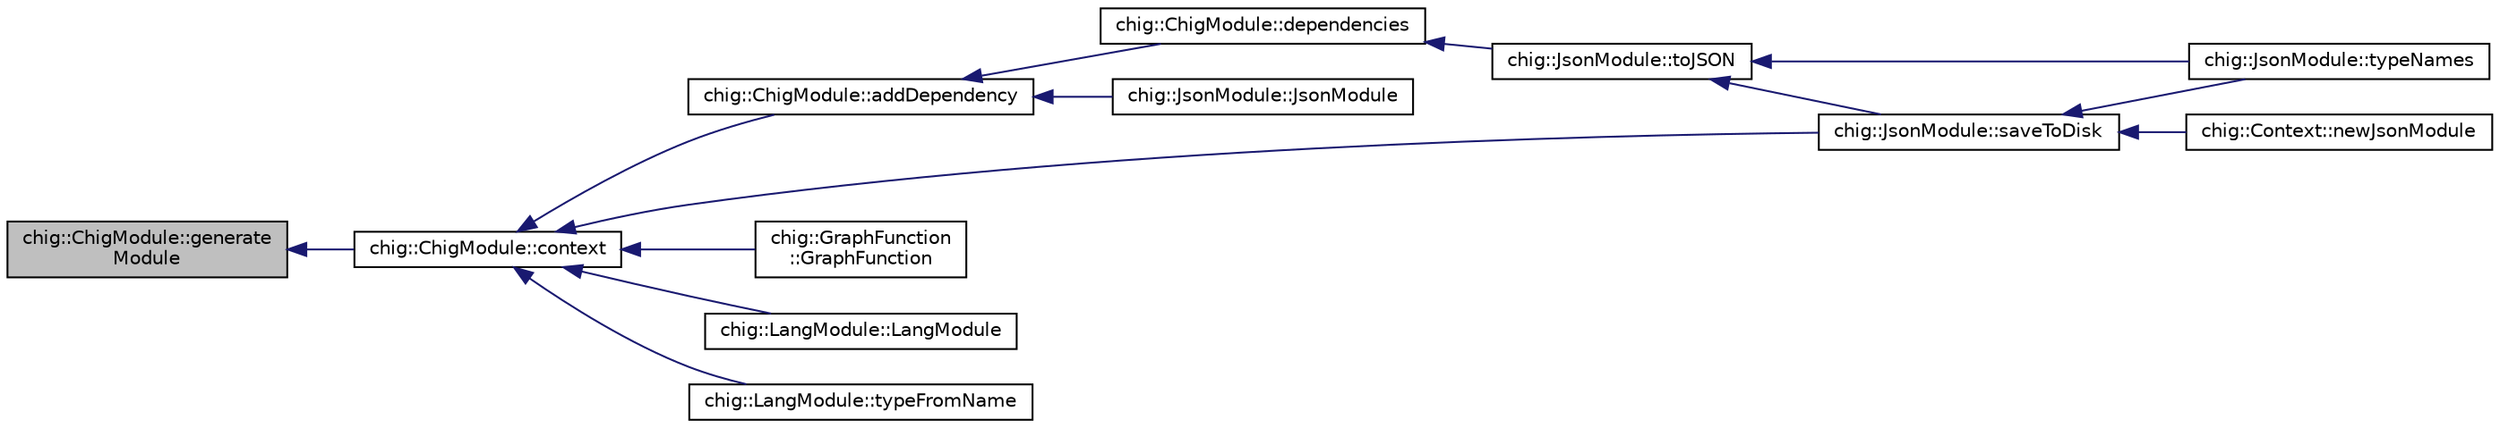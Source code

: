 digraph "chig::ChigModule::generateModule"
{
 // INTERACTIVE_SVG=YES
  edge [fontname="Helvetica",fontsize="10",labelfontname="Helvetica",labelfontsize="10"];
  node [fontname="Helvetica",fontsize="10",shape=record];
  rankdir="LR";
  Node45 [label="chig::ChigModule::generate\lModule",height=0.2,width=0.4,color="black", fillcolor="grey75", style="filled", fontcolor="black"];
  Node45 -> Node46 [dir="back",color="midnightblue",fontsize="10",style="solid",fontname="Helvetica"];
  Node46 [label="chig::ChigModule::context",height=0.2,width=0.4,color="black", fillcolor="white", style="filled",URL="$structchig_1_1ChigModule.html#aad81aae17452ddc5fc43809924236385"];
  Node46 -> Node47 [dir="back",color="midnightblue",fontsize="10",style="solid",fontname="Helvetica"];
  Node47 [label="chig::ChigModule::addDependency",height=0.2,width=0.4,color="black", fillcolor="white", style="filled",URL="$structchig_1_1ChigModule.html#acec829296a8677186fcd6f0beae3d3a1"];
  Node47 -> Node48 [dir="back",color="midnightblue",fontsize="10",style="solid",fontname="Helvetica"];
  Node48 [label="chig::ChigModule::dependencies",height=0.2,width=0.4,color="black", fillcolor="white", style="filled",URL="$structchig_1_1ChigModule.html#a0fc2b8e9bab1d061ec12212ac8c78a40"];
  Node48 -> Node49 [dir="back",color="midnightblue",fontsize="10",style="solid",fontname="Helvetica"];
  Node49 [label="chig::JsonModule::toJSON",height=0.2,width=0.4,color="black", fillcolor="white", style="filled",URL="$structchig_1_1JsonModule.html#a200bbbf7eefaffdc40978c01d1053f46"];
  Node49 -> Node50 [dir="back",color="midnightblue",fontsize="10",style="solid",fontname="Helvetica"];
  Node50 [label="chig::JsonModule::typeNames",height=0.2,width=0.4,color="black", fillcolor="white", style="filled",URL="$structchig_1_1JsonModule.html#ac0085e28a8ff704511c0a4bb1f8eb42d",tooltip="Get the possible DataType names. "];
  Node49 -> Node51 [dir="back",color="midnightblue",fontsize="10",style="solid",fontname="Helvetica"];
  Node51 [label="chig::JsonModule::saveToDisk",height=0.2,width=0.4,color="black", fillcolor="white", style="filled",URL="$structchig_1_1JsonModule.html#ae0301727a42a28a7ec2b7116f6d54e04"];
  Node51 -> Node50 [dir="back",color="midnightblue",fontsize="10",style="solid",fontname="Helvetica"];
  Node51 -> Node52 [dir="back",color="midnightblue",fontsize="10",style="solid",fontname="Helvetica"];
  Node52 [label="chig::Context::newJsonModule",height=0.2,width=0.4,color="black", fillcolor="white", style="filled",URL="$structchig_1_1Context.html#a9c11bfd47be5c451906840f293fa82c2"];
  Node47 -> Node53 [dir="back",color="midnightblue",fontsize="10",style="solid",fontname="Helvetica"];
  Node53 [label="chig::JsonModule::JsonModule",height=0.2,width=0.4,color="black", fillcolor="white", style="filled",URL="$structchig_1_1JsonModule.html#ae9d14a6f432082a9489d3b5ccf5ae338"];
  Node46 -> Node54 [dir="back",color="midnightblue",fontsize="10",style="solid",fontname="Helvetica"];
  Node54 [label="chig::GraphFunction\l::GraphFunction",height=0.2,width=0.4,color="black", fillcolor="white", style="filled",URL="$structchig_1_1GraphFunction.html#ad38700422a7466162b80969280ab5870"];
  Node46 -> Node55 [dir="back",color="midnightblue",fontsize="10",style="solid",fontname="Helvetica"];
  Node55 [label="chig::LangModule::LangModule",height=0.2,width=0.4,color="black", fillcolor="white", style="filled",URL="$structchig_1_1LangModule.html#adab4150aa733a4aa66bc0ede5654dcaa",tooltip="Default constructor, usually called from Context::loadModule(\"lang\") "];
  Node46 -> Node51 [dir="back",color="midnightblue",fontsize="10",style="solid",fontname="Helvetica"];
  Node46 -> Node56 [dir="back",color="midnightblue",fontsize="10",style="solid",fontname="Helvetica"];
  Node56 [label="chig::LangModule::typeFromName",height=0.2,width=0.4,color="black", fillcolor="white", style="filled",URL="$structchig_1_1LangModule.html#a8c6c7b9ada9f7dc770842e9a065ca1b2"];
}

